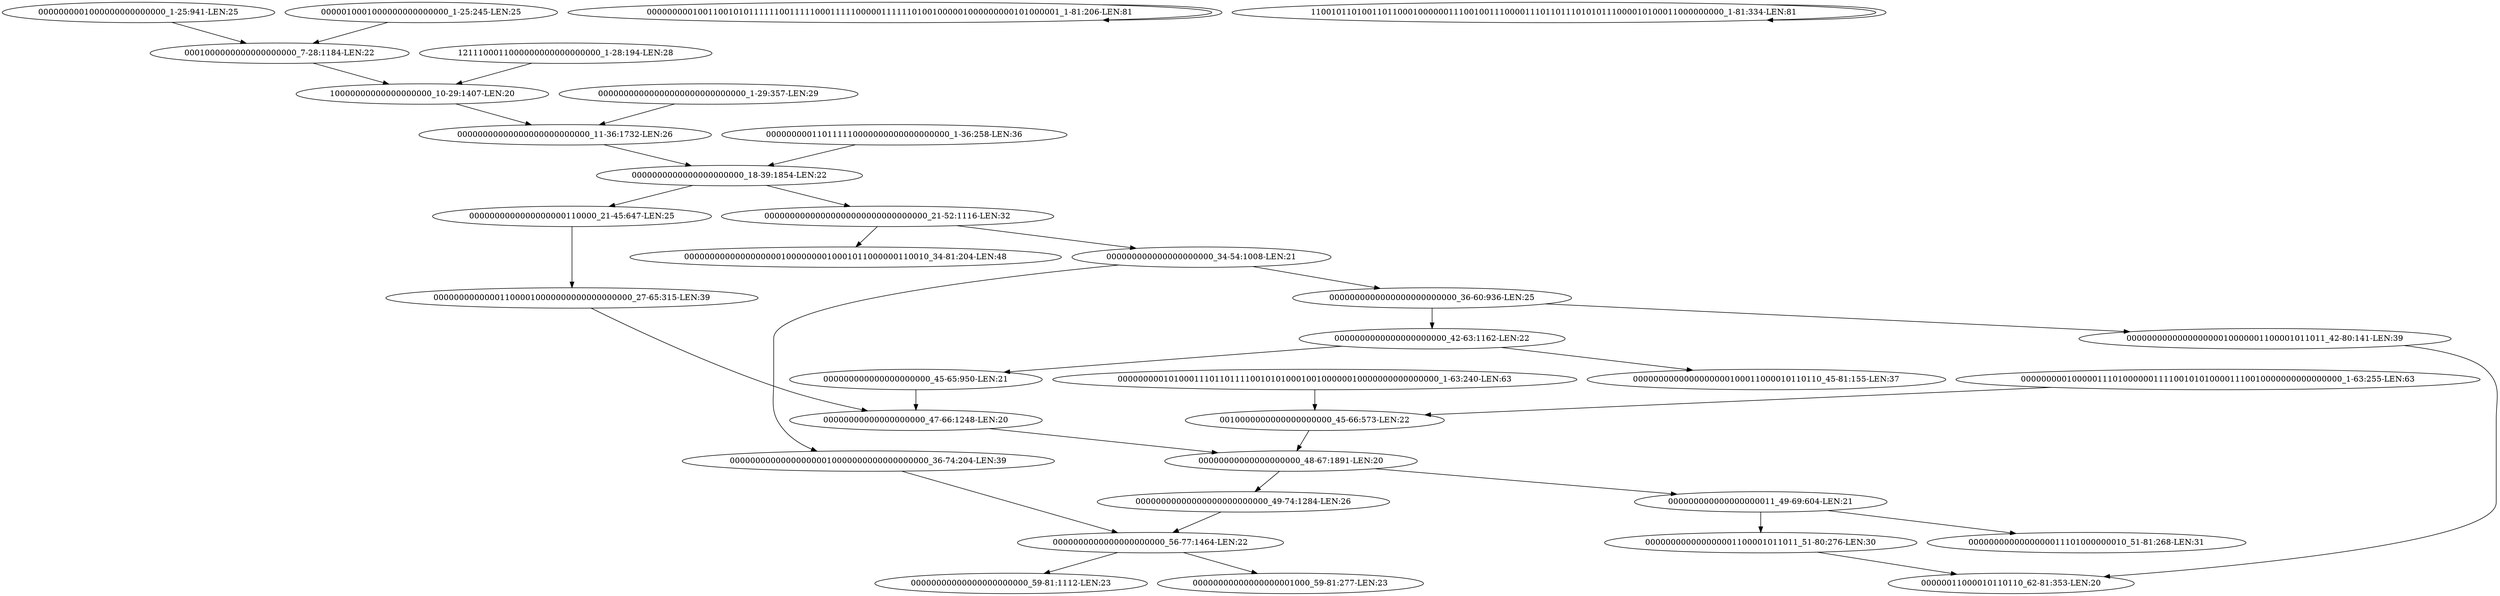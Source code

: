 digraph G {
    "000000000000000000000_45-65:950-LEN:21" -> "00000000000000000000_47-66:1248-LEN:20";
    "000000000000000000010000000000000000000_36-74:204-LEN:39" -> "0000000000000000000000_56-77:1464-LEN:22";
    "0000000000000000000000_18-39:1854-LEN:22" -> "0000000000000000000110000_21-45:647-LEN:25";
    "0000000000000000000000_18-39:1854-LEN:22" -> "00000000000000000000000000000000_21-52:1116-LEN:32";
    "0000000000000000000000000_36-60:936-LEN:25" -> "0000000000000000000000_42-63:1162-LEN:22";
    "0000000000000000000000000_36-60:936-LEN:25" -> "000000000000000000010000001100001011011_42-80:141-LEN:39";
    "000000000000000000000_34-54:1008-LEN:21" -> "000000000000000000010000000000000000000_36-74:204-LEN:39";
    "000000000000000000000_34-54:1008-LEN:21" -> "0000000000000000000000000_36-60:936-LEN:25";
    "000000000100110010101111110011111000111110000011111101001000001000000000101000001_1-81:206-LEN:81" -> "000000000100110010101111110011111000111110000011111101001000001000000000101000001_1-81:206-LEN:81";
    "0000000000000000000000_42-63:1162-LEN:22" -> "000000000000000000000_45-65:950-LEN:21";
    "0000000000000000000000_42-63:1162-LEN:22" -> "0000000000000000000100011000010110110_45-81:155-LEN:37";
    "000000000101000111011011110010101000100100000010000000000000000_1-63:240-LEN:63" -> "0010000000000000000000_45-66:573-LEN:22";
    "0010000000000000000000_45-66:573-LEN:22" -> "00000000000000000000_48-67:1891-LEN:20";
    "0000000000000000000110000_21-45:647-LEN:25" -> "000000000000011000010000000000000000000_27-65:315-LEN:39";
    "000000000000000000010000001100001011011_42-80:141-LEN:39" -> "00000011000010110110_62-81:353-LEN:20";
    "0001000000000000000000_7-28:1184-LEN:22" -> "10000000000000000000_10-29:1407-LEN:20";
    "0000000000000000000000_56-77:1464-LEN:22" -> "00000000000000000001000_59-81:277-LEN:23";
    "0000000000000000000000_56-77:1464-LEN:22" -> "00000000000000000000000_59-81:1112-LEN:23";
    "00000000000000000000_47-66:1248-LEN:20" -> "00000000000000000000_48-67:1891-LEN:20";
    "000000000000000000011_49-69:604-LEN:21" -> "0000000000000000011101000000010_51-81:268-LEN:31";
    "000000000000000000011_49-69:604-LEN:21" -> "000000000000000001100001011011_51-80:276-LEN:30";
    "00000000000000000000_48-67:1891-LEN:20" -> "000000000000000000011_49-69:604-LEN:21";
    "00000000000000000000_48-67:1891-LEN:20" -> "00000000000000000000000000_49-74:1284-LEN:26";
    "10000000000000000000_10-29:1407-LEN:20" -> "00000000000000000000000000_11-36:1732-LEN:26";
    "000000000100000111010000001111001010100001110010000000000000000_1-63:255-LEN:63" -> "0010000000000000000000_45-66:573-LEN:22";
    "0000000001000000000000000_1-25:941-LEN:25" -> "0001000000000000000000_7-28:1184-LEN:22";
    "00000000000000000000000000_11-36:1732-LEN:26" -> "0000000000000000000000_18-39:1854-LEN:22";
    "00000000000000000000000000000000_21-52:1116-LEN:32" -> "000000000000000000000_34-54:1008-LEN:21";
    "00000000000000000000000000000000_21-52:1116-LEN:32" -> "000000000000000000010000000010001011000000110010_34-81:204-LEN:48";
    "000000000110111110000000000000000000_1-36:258-LEN:36" -> "0000000000000000000000_18-39:1854-LEN:22";
    "00000000000000000000000000_49-74:1284-LEN:26" -> "0000000000000000000000_56-77:1464-LEN:22";
    "000000000000011000010000000000000000000_27-65:315-LEN:39" -> "00000000000000000000_47-66:1248-LEN:20";
    "00000000000000000000000000000_1-29:357-LEN:29" -> "00000000000000000000000000_11-36:1732-LEN:26";
    "0000010001000000000000000_1-25:245-LEN:25" -> "0001000000000000000000_7-28:1184-LEN:22";
    "110010110100110110001000000111001001110000111011011101010111000010100011000000000_1-81:334-LEN:81" -> "110010110100110110001000000111001001110000111011011101010111000010100011000000000_1-81:334-LEN:81";
    "000000000000000001100001011011_51-80:276-LEN:30" -> "00000011000010110110_62-81:353-LEN:20";
    "1211100011000000000000000000_1-28:194-LEN:28" -> "10000000000000000000_10-29:1407-LEN:20";
}
